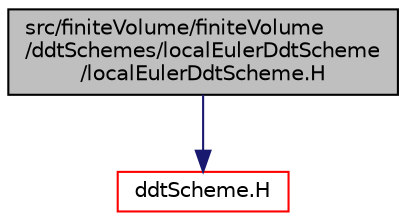 digraph "src/finiteVolume/finiteVolume/ddtSchemes/localEulerDdtScheme/localEulerDdtScheme.H"
{
  bgcolor="transparent";
  edge [fontname="Helvetica",fontsize="10",labelfontname="Helvetica",labelfontsize="10"];
  node [fontname="Helvetica",fontsize="10",shape=record];
  Node1 [label="src/finiteVolume/finiteVolume\l/ddtSchemes/localEulerDdtScheme\l/localEulerDdtScheme.H",height=0.2,width=0.4,color="black", fillcolor="grey75", style="filled", fontcolor="black"];
  Node1 -> Node2 [color="midnightblue",fontsize="10",style="solid",fontname="Helvetica"];
  Node2 [label="ddtScheme.H",height=0.2,width=0.4,color="red",URL="$a05826.html"];
}
